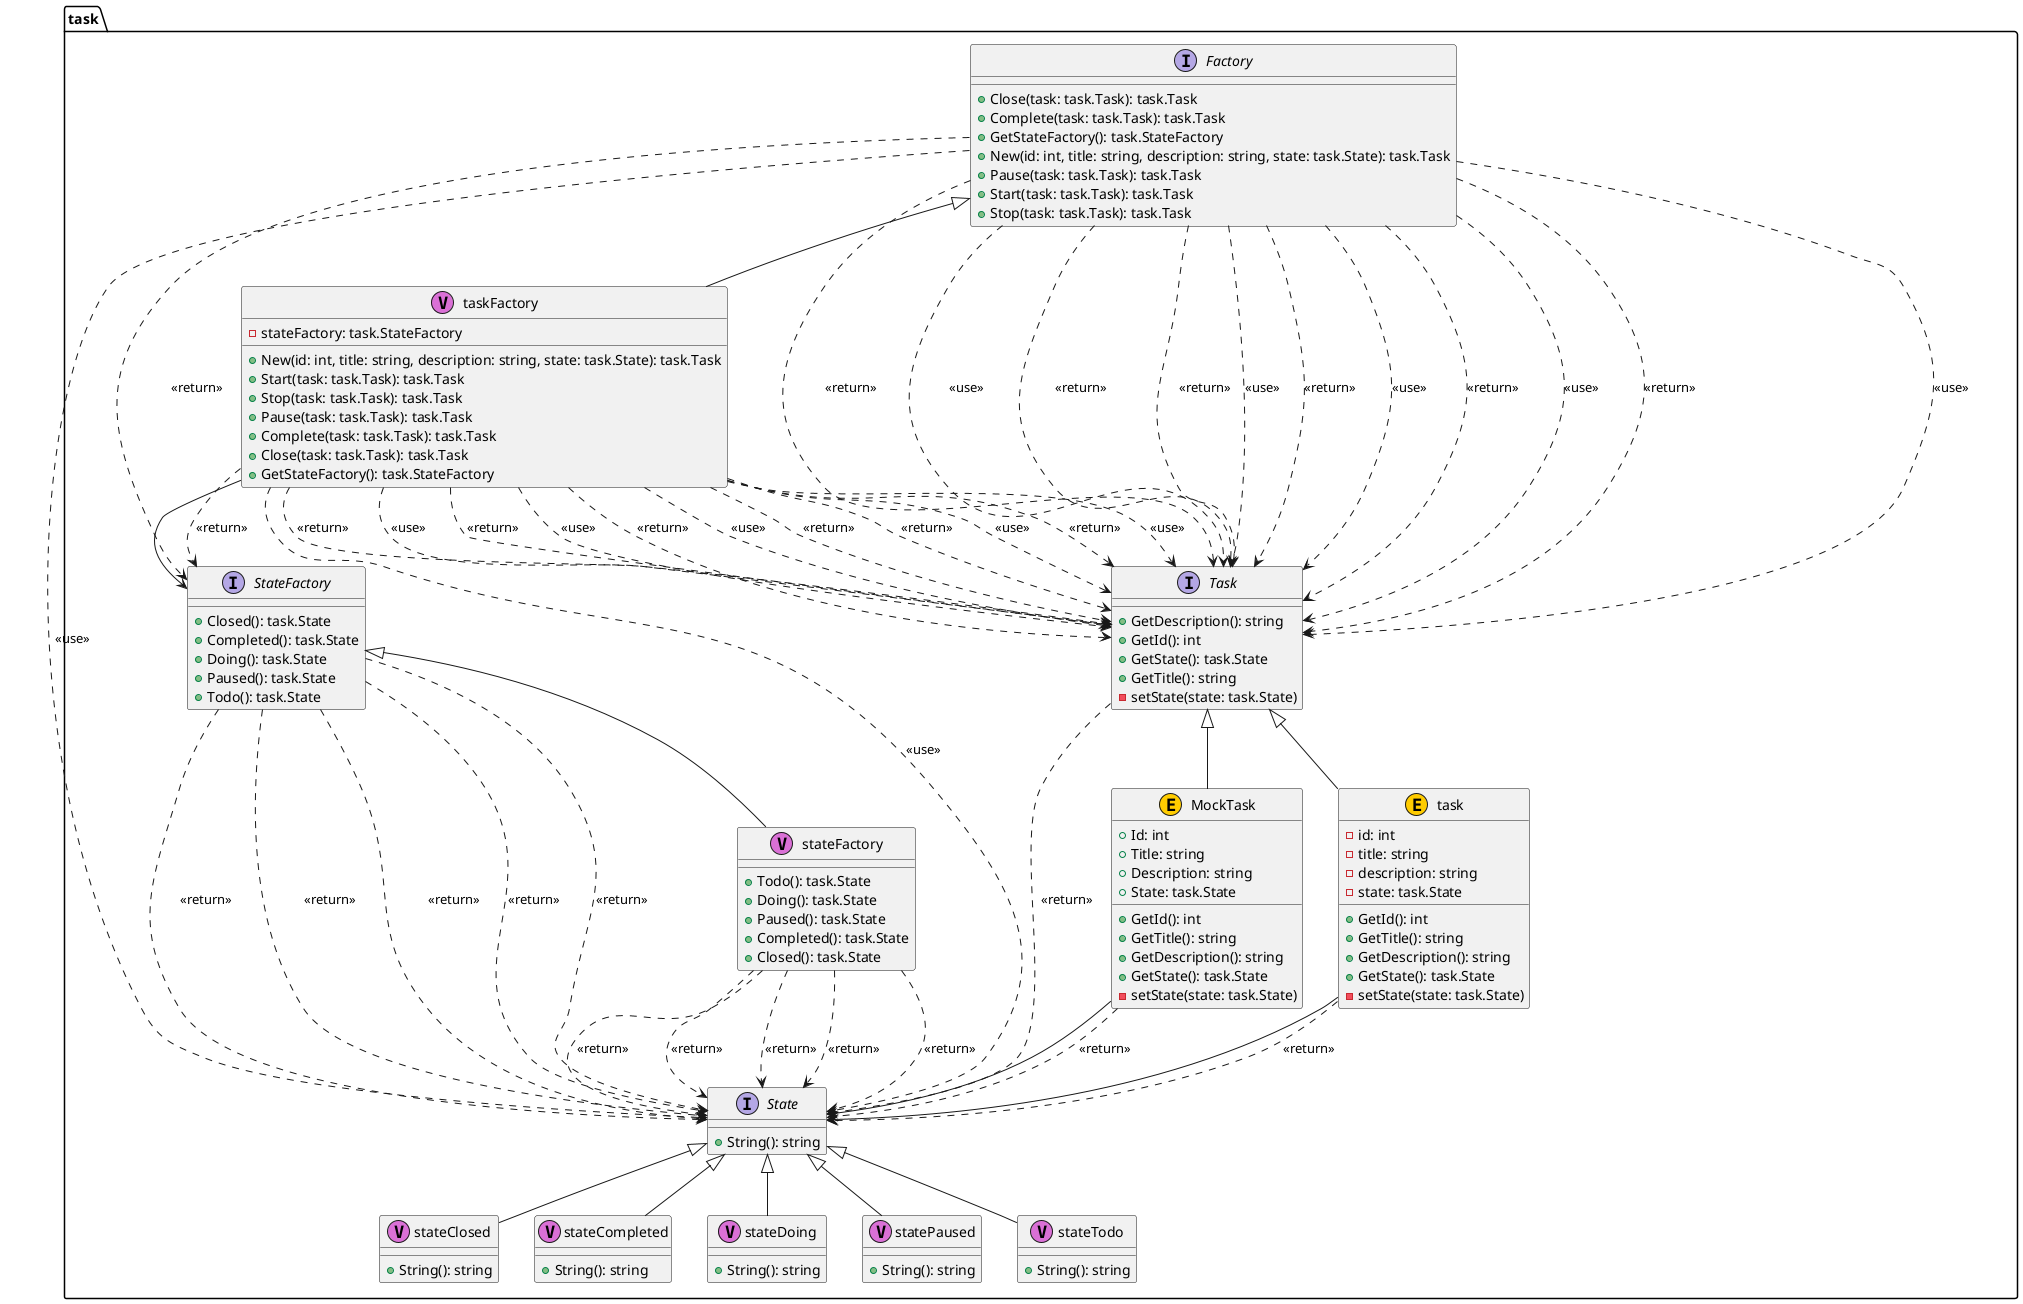 @startuml
package "task" {
	interface "Factory" as task.Factory {
		+Close(task: task.Task): task.Task
		+Complete(task: task.Task): task.Task
		+GetStateFactory(): task.StateFactory
		+New(id: int, title: string, description: string, state: task.State): task.Task
		+Pause(task: task.Task): task.Task
		+Start(task: task.Task): task.Task
		+Stop(task: task.Task): task.Task
	}
}


	task.Factory ..> task.Task : <<use>> 
	task.Factory ..> task.Task : <<return>> 
	task.Factory ..> task.Task : <<use>> 
	task.Factory ..> task.Task : <<return>> 
	task.Factory ..> task.StateFactory : <<return>> 
	task.Factory ..> task.State : <<use>> 
	task.Factory ..> task.Task : <<return>> 
	task.Factory ..> task.Task : <<use>> 
	task.Factory ..> task.Task : <<return>> 
	task.Factory ..> task.Task : <<use>> 
	task.Factory ..> task.Task : <<return>> 
	task.Factory ..> task.Task : <<use>> 
	task.Factory ..> task.Task : <<return>> 

package "task" {
	class "MockTask" as task.MockTask <<E,#FFCC00>> {
		+Id: int
		+Title: string
		+Description: string
		+State: task.State
		+GetId(): int
		+GetTitle(): string
		+GetDescription(): string
		+GetState(): task.State
		-setState(state: task.State)
	}
}

	task.MockTask --> task.State

	task.MockTask ..> task.State : <<return>> 

package "task" {
	interface "State" as task.State {
		+String(): string
	}
}



package "task" {
	interface "StateFactory" as task.StateFactory {
		+Closed(): task.State
		+Completed(): task.State
		+Doing(): task.State
		+Paused(): task.State
		+Todo(): task.State
	}
}


	task.StateFactory ..> task.State : <<return>> 
	task.StateFactory ..> task.State : <<return>> 
	task.StateFactory ..> task.State : <<return>> 
	task.StateFactory ..> task.State : <<return>> 
	task.StateFactory ..> task.State : <<return>> 

package "task" {
	interface "Task" as task.Task {
		+GetDescription(): string
		+GetId(): int
		+GetState(): task.State
		+GetTitle(): string
		-setState(state: task.State)
	}
}


	task.Task ..> task.State : <<return>> 

package "task" {
	class "stateClosed" as task.stateClosed <<V,Orchid>> {
		+String(): string
	}
}



package "task" {
	class "stateCompleted" as task.stateCompleted <<V,Orchid>> {
		+String(): string
	}
}



package "task" {
	class "stateDoing" as task.stateDoing <<V,Orchid>> {
		+String(): string
	}
}



package "task" {
	class "stateFactory" as task.stateFactory <<V,Orchid>> {
		+Todo(): task.State
		+Doing(): task.State
		+Paused(): task.State
		+Completed(): task.State
		+Closed(): task.State
	}
}


	task.stateFactory ..> task.State : <<return>> 
	task.stateFactory ..> task.State : <<return>> 
	task.stateFactory ..> task.State : <<return>> 
	task.stateFactory ..> task.State : <<return>> 
	task.stateFactory ..> task.State : <<return>> 

package "task" {
	class "statePaused" as task.statePaused <<V,Orchid>> {
		+String(): string
	}
}



package "task" {
	class "stateTodo" as task.stateTodo <<V,Orchid>> {
		+String(): string
	}
}



package "task" {
	class "task" as task.task <<E,#FFCC00>> {
		-id: int
		-title: string
		-description: string
		-state: task.State
		+GetId(): int
		+GetTitle(): string
		+GetDescription(): string
		+GetState(): task.State
		-setState(state: task.State)
	}
}

	task.task --> task.State

	task.task ..> task.State : <<return>> 

package "task" {
	class "taskFactory" as task.taskFactory <<V,Orchid>> {
		-stateFactory: task.StateFactory
		+New(id: int, title: string, description: string, state: task.State): task.Task
		+Start(task: task.Task): task.Task
		+Stop(task: task.Task): task.Task
		+Pause(task: task.Task): task.Task
		+Complete(task: task.Task): task.Task
		+Close(task: task.Task): task.Task
		+GetStateFactory(): task.StateFactory
	}
}

	task.taskFactory --> task.StateFactory

	task.taskFactory ..> task.State : <<use>> 
	task.taskFactory ..> task.Task : <<return>> 
	task.taskFactory ..> task.Task : <<use>> 
	task.taskFactory ..> task.Task : <<return>> 
	task.taskFactory ..> task.Task : <<use>> 
	task.taskFactory ..> task.Task : <<return>> 
	task.taskFactory ..> task.Task : <<use>> 
	task.taskFactory ..> task.Task : <<return>> 
	task.taskFactory ..> task.Task : <<use>> 
	task.taskFactory ..> task.Task : <<return>> 
	task.taskFactory ..> task.Task : <<use>> 
	task.taskFactory ..> task.Task : <<return>> 
	task.taskFactory ..> task.StateFactory : <<return>> 

	task.MockTask -up-|> task.Task
	task.stateClosed -up-|> task.State
	task.stateCompleted -up-|> task.State
	task.stateDoing -up-|> task.State
	task.stateFactory -up-|> task.StateFactory
	task.statePaused -up-|> task.State
	task.stateTodo -up-|> task.State
	task.task -up-|> task.Task
	task.taskFactory -up-|> task.Factory
@enduml
